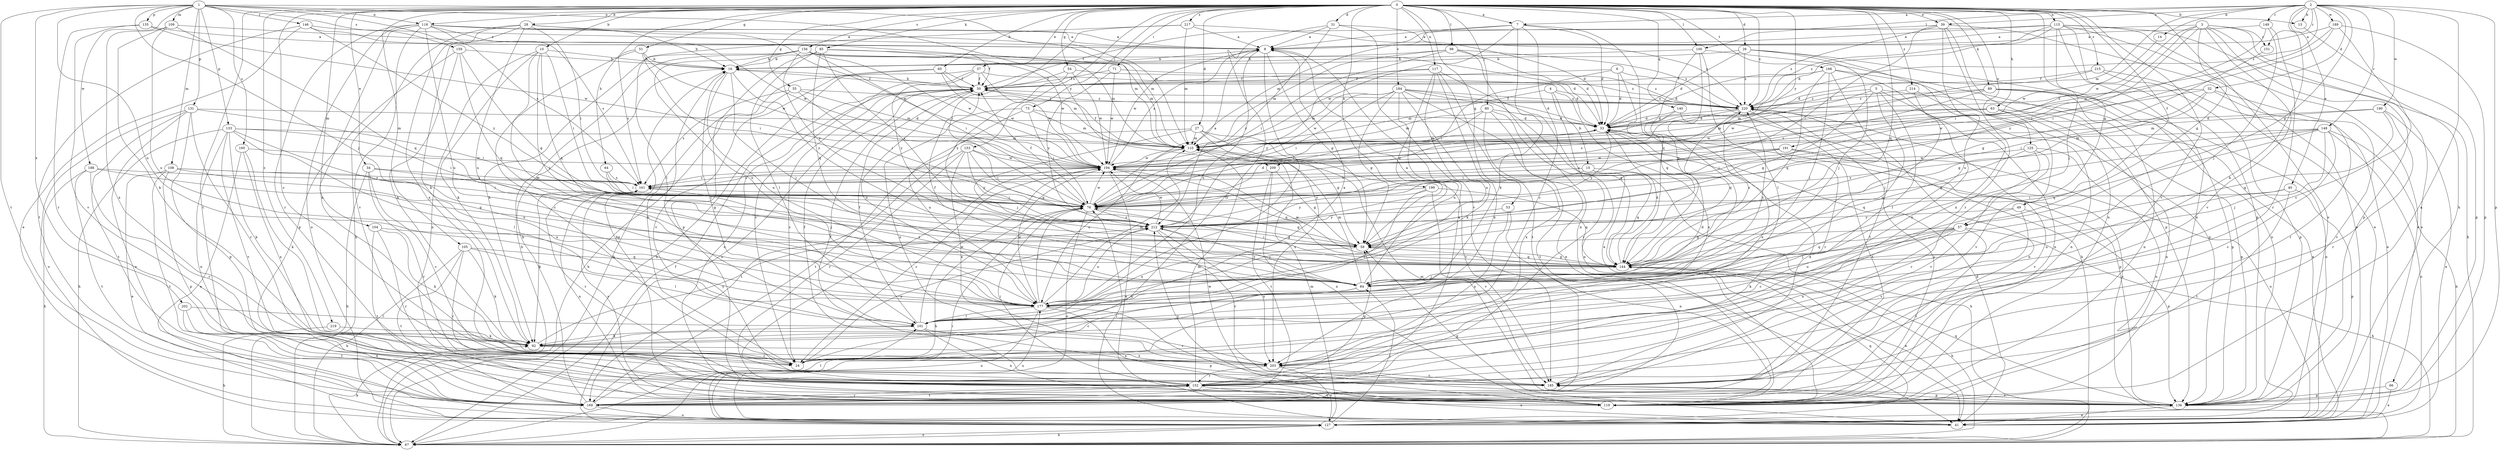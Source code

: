 strict digraph  {
0;
1;
2;
3;
4;
5;
6;
7;
8;
10;
13;
14;
15;
16;
24;
26;
27;
28;
31;
32;
33;
34;
37;
39;
40;
41;
49;
50;
51;
53;
54;
55;
57;
58;
60;
63;
64;
66;
67;
71;
73;
76;
80;
84;
85;
89;
92;
98;
100;
101;
104;
105;
108;
109;
110;
115;
117;
118;
119;
125;
127;
131;
133;
135;
136;
140;
144;
146;
148;
149;
151;
152;
153;
156;
159;
160;
161;
166;
169;
177;
184;
185;
188;
189;
190;
191;
194;
199;
202;
203;
209;
212;
214;
215;
217;
219;
220;
0 -> 7  [label=a];
0 -> 10  [label=b];
0 -> 13  [label=b];
0 -> 24  [label=c];
0 -> 26  [label=d];
0 -> 27  [label=d];
0 -> 28  [label=d];
0 -> 31  [label=d];
0 -> 34  [label=e];
0 -> 37  [label=e];
0 -> 39  [label=e];
0 -> 49  [label=f];
0 -> 51  [label=g];
0 -> 53  [label=g];
0 -> 54  [label=g];
0 -> 55  [label=g];
0 -> 57  [label=g];
0 -> 60  [label=h];
0 -> 63  [label=h];
0 -> 64  [label=h];
0 -> 71  [label=i];
0 -> 73  [label=i];
0 -> 80  [label=j];
0 -> 85  [label=k];
0 -> 89  [label=k];
0 -> 98  [label=l];
0 -> 100  [label=l];
0 -> 104  [label=m];
0 -> 105  [label=m];
0 -> 115  [label=n];
0 -> 117  [label=n];
0 -> 118  [label=n];
0 -> 125  [label=o];
0 -> 127  [label=o];
0 -> 140  [label=q];
0 -> 144  [label=q];
0 -> 153  [label=s];
0 -> 156  [label=s];
0 -> 166  [label=t];
0 -> 169  [label=t];
0 -> 184  [label=v];
0 -> 185  [label=v];
0 -> 199  [label=x];
0 -> 209  [label=y];
0 -> 214  [label=z];
0 -> 215  [label=z];
0 -> 217  [label=z];
0 -> 219  [label=z];
0 -> 220  [label=z];
1 -> 84  [label=j];
1 -> 108  [label=m];
1 -> 109  [label=m];
1 -> 110  [label=m];
1 -> 118  [label=n];
1 -> 131  [label=p];
1 -> 133  [label=p];
1 -> 135  [label=p];
1 -> 146  [label=r];
1 -> 159  [label=s];
1 -> 160  [label=s];
1 -> 161  [label=s];
1 -> 169  [label=t];
1 -> 177  [label=u];
1 -> 188  [label=w];
1 -> 202  [label=x];
1 -> 209  [label=y];
2 -> 7  [label=a];
2 -> 13  [label=b];
2 -> 14  [label=b];
2 -> 32  [label=d];
2 -> 39  [label=e];
2 -> 40  [label=e];
2 -> 57  [label=g];
2 -> 92  [label=k];
2 -> 100  [label=l];
2 -> 110  [label=m];
2 -> 119  [label=n];
2 -> 136  [label=p];
2 -> 148  [label=r];
2 -> 149  [label=r];
2 -> 151  [label=r];
2 -> 189  [label=w];
2 -> 190  [label=w];
2 -> 220  [label=z];
3 -> 8  [label=a];
3 -> 57  [label=g];
3 -> 66  [label=h];
3 -> 76  [label=i];
3 -> 127  [label=o];
3 -> 136  [label=p];
3 -> 151  [label=r];
3 -> 185  [label=v];
3 -> 191  [label=w];
3 -> 212  [label=y];
4 -> 15  [label=b];
4 -> 110  [label=m];
4 -> 152  [label=r];
4 -> 203  [label=x];
4 -> 220  [label=z];
5 -> 41  [label=e];
5 -> 58  [label=g];
5 -> 101  [label=l];
5 -> 119  [label=n];
5 -> 177  [label=u];
5 -> 194  [label=w];
5 -> 220  [label=z];
6 -> 33  [label=d];
6 -> 50  [label=f];
6 -> 67  [label=h];
6 -> 76  [label=i];
6 -> 144  [label=q];
7 -> 8  [label=a];
7 -> 24  [label=c];
7 -> 33  [label=d];
7 -> 92  [label=k];
7 -> 110  [label=m];
7 -> 144  [label=q];
7 -> 194  [label=w];
8 -> 16  [label=b];
8 -> 58  [label=g];
8 -> 101  [label=l];
8 -> 177  [label=u];
8 -> 194  [label=w];
10 -> 16  [label=b];
10 -> 76  [label=i];
10 -> 84  [label=j];
10 -> 92  [label=k];
10 -> 119  [label=n];
10 -> 144  [label=q];
10 -> 177  [label=u];
13 -> 136  [label=p];
14 -> 194  [label=w];
15 -> 67  [label=h];
15 -> 144  [label=q];
15 -> 161  [label=s];
15 -> 212  [label=y];
16 -> 50  [label=f];
16 -> 84  [label=j];
16 -> 101  [label=l];
16 -> 177  [label=u];
16 -> 212  [label=y];
24 -> 16  [label=b];
24 -> 212  [label=y];
26 -> 16  [label=b];
26 -> 33  [label=d];
26 -> 84  [label=j];
26 -> 127  [label=o];
26 -> 203  [label=x];
26 -> 220  [label=z];
27 -> 58  [label=g];
27 -> 84  [label=j];
27 -> 110  [label=m];
27 -> 169  [label=t];
27 -> 185  [label=v];
27 -> 203  [label=x];
28 -> 8  [label=a];
28 -> 67  [label=h];
28 -> 76  [label=i];
28 -> 92  [label=k];
28 -> 177  [label=u];
28 -> 194  [label=w];
28 -> 203  [label=x];
31 -> 8  [label=a];
31 -> 24  [label=c];
31 -> 185  [label=v];
31 -> 212  [label=y];
31 -> 220  [label=z];
32 -> 58  [label=g];
32 -> 76  [label=i];
32 -> 152  [label=r];
32 -> 185  [label=v];
32 -> 194  [label=w];
32 -> 220  [label=z];
33 -> 110  [label=m];
33 -> 136  [label=p];
33 -> 212  [label=y];
34 -> 24  [label=c];
34 -> 58  [label=g];
34 -> 67  [label=h];
34 -> 152  [label=r];
34 -> 161  [label=s];
37 -> 24  [label=c];
37 -> 50  [label=f];
37 -> 67  [label=h];
37 -> 194  [label=w];
37 -> 212  [label=y];
37 -> 220  [label=z];
39 -> 8  [label=a];
39 -> 41  [label=e];
39 -> 76  [label=i];
39 -> 119  [label=n];
39 -> 152  [label=r];
39 -> 177  [label=u];
39 -> 220  [label=z];
40 -> 76  [label=i];
40 -> 136  [label=p];
40 -> 169  [label=t];
40 -> 177  [label=u];
41 -> 33  [label=d];
41 -> 58  [label=g];
41 -> 76  [label=i];
49 -> 24  [label=c];
49 -> 136  [label=p];
49 -> 185  [label=v];
49 -> 212  [label=y];
50 -> 16  [label=b];
50 -> 24  [label=c];
50 -> 119  [label=n];
50 -> 127  [label=o];
50 -> 177  [label=u];
50 -> 220  [label=z];
51 -> 16  [label=b];
51 -> 24  [label=c];
51 -> 76  [label=i];
51 -> 161  [label=s];
51 -> 194  [label=w];
53 -> 119  [label=n];
53 -> 203  [label=x];
53 -> 212  [label=y];
54 -> 33  [label=d];
54 -> 50  [label=f];
54 -> 194  [label=w];
54 -> 212  [label=y];
55 -> 67  [label=h];
55 -> 76  [label=i];
55 -> 110  [label=m];
55 -> 161  [label=s];
55 -> 220  [label=z];
57 -> 58  [label=g];
57 -> 67  [label=h];
57 -> 84  [label=j];
57 -> 92  [label=k];
57 -> 144  [label=q];
57 -> 169  [label=t];
57 -> 177  [label=u];
57 -> 203  [label=x];
58 -> 144  [label=q];
58 -> 177  [label=u];
60 -> 50  [label=f];
60 -> 67  [label=h];
60 -> 110  [label=m];
60 -> 185  [label=v];
60 -> 194  [label=w];
63 -> 33  [label=d];
63 -> 110  [label=m];
63 -> 119  [label=n];
63 -> 136  [label=p];
63 -> 185  [label=v];
63 -> 194  [label=w];
64 -> 76  [label=i];
64 -> 84  [label=j];
64 -> 161  [label=s];
66 -> 41  [label=e];
66 -> 136  [label=p];
67 -> 50  [label=f];
67 -> 76  [label=i];
67 -> 92  [label=k];
67 -> 127  [label=o];
67 -> 220  [label=z];
71 -> 50  [label=f];
71 -> 194  [label=w];
71 -> 212  [label=y];
71 -> 220  [label=z];
73 -> 33  [label=d];
73 -> 76  [label=i];
73 -> 110  [label=m];
73 -> 177  [label=u];
73 -> 203  [label=x];
76 -> 8  [label=a];
76 -> 33  [label=d];
76 -> 50  [label=f];
76 -> 58  [label=g];
76 -> 67  [label=h];
76 -> 127  [label=o];
76 -> 194  [label=w];
76 -> 212  [label=y];
80 -> 33  [label=d];
80 -> 76  [label=i];
80 -> 110  [label=m];
80 -> 119  [label=n];
80 -> 169  [label=t];
80 -> 203  [label=x];
84 -> 8  [label=a];
84 -> 24  [label=c];
84 -> 50  [label=f];
84 -> 110  [label=m];
84 -> 161  [label=s];
84 -> 177  [label=u];
84 -> 212  [label=y];
84 -> 220  [label=z];
85 -> 16  [label=b];
85 -> 101  [label=l];
85 -> 110  [label=m];
85 -> 136  [label=p];
85 -> 144  [label=q];
85 -> 194  [label=w];
85 -> 212  [label=y];
89 -> 110  [label=m];
89 -> 119  [label=n];
89 -> 127  [label=o];
89 -> 136  [label=p];
89 -> 161  [label=s];
89 -> 220  [label=z];
92 -> 24  [label=c];
92 -> 203  [label=x];
92 -> 212  [label=y];
98 -> 16  [label=b];
98 -> 33  [label=d];
98 -> 76  [label=i];
98 -> 110  [label=m];
98 -> 119  [label=n];
98 -> 220  [label=z];
100 -> 16  [label=b];
100 -> 84  [label=j];
100 -> 101  [label=l];
100 -> 136  [label=p];
100 -> 144  [label=q];
101 -> 8  [label=a];
101 -> 33  [label=d];
101 -> 50  [label=f];
101 -> 92  [label=k];
101 -> 119  [label=n];
101 -> 136  [label=p];
101 -> 194  [label=w];
104 -> 58  [label=g];
104 -> 92  [label=k];
104 -> 152  [label=r];
104 -> 169  [label=t];
105 -> 67  [label=h];
105 -> 92  [label=k];
105 -> 101  [label=l];
105 -> 144  [label=q];
105 -> 152  [label=r];
105 -> 169  [label=t];
108 -> 41  [label=e];
108 -> 76  [label=i];
108 -> 136  [label=p];
108 -> 161  [label=s];
108 -> 169  [label=t];
108 -> 177  [label=u];
109 -> 8  [label=a];
109 -> 92  [label=k];
109 -> 144  [label=q];
109 -> 177  [label=u];
109 -> 203  [label=x];
110 -> 50  [label=f];
110 -> 177  [label=u];
110 -> 194  [label=w];
115 -> 8  [label=a];
115 -> 33  [label=d];
115 -> 41  [label=e];
115 -> 50  [label=f];
115 -> 67  [label=h];
115 -> 84  [label=j];
115 -> 119  [label=n];
115 -> 127  [label=o];
115 -> 136  [label=p];
115 -> 220  [label=z];
117 -> 41  [label=e];
117 -> 50  [label=f];
117 -> 58  [label=g];
117 -> 169  [label=t];
117 -> 177  [label=u];
117 -> 203  [label=x];
117 -> 212  [label=y];
118 -> 8  [label=a];
118 -> 16  [label=b];
118 -> 110  [label=m];
118 -> 127  [label=o];
118 -> 152  [label=r];
118 -> 161  [label=s];
118 -> 177  [label=u];
118 -> 185  [label=v];
118 -> 194  [label=w];
118 -> 203  [label=x];
119 -> 16  [label=b];
119 -> 161  [label=s];
119 -> 194  [label=w];
119 -> 212  [label=y];
119 -> 220  [label=z];
125 -> 119  [label=n];
125 -> 144  [label=q];
125 -> 152  [label=r];
125 -> 185  [label=v];
125 -> 194  [label=w];
127 -> 67  [label=h];
127 -> 84  [label=j];
127 -> 110  [label=m];
127 -> 144  [label=q];
127 -> 177  [label=u];
131 -> 24  [label=c];
131 -> 33  [label=d];
131 -> 41  [label=e];
131 -> 76  [label=i];
131 -> 127  [label=o];
131 -> 136  [label=p];
131 -> 169  [label=t];
133 -> 67  [label=h];
133 -> 76  [label=i];
133 -> 92  [label=k];
133 -> 101  [label=l];
133 -> 110  [label=m];
133 -> 119  [label=n];
133 -> 177  [label=u];
133 -> 185  [label=v];
135 -> 8  [label=a];
135 -> 152  [label=r];
135 -> 185  [label=v];
135 -> 194  [label=w];
136 -> 41  [label=e];
136 -> 110  [label=m];
136 -> 144  [label=q];
136 -> 185  [label=v];
140 -> 33  [label=d];
140 -> 152  [label=r];
140 -> 203  [label=x];
144 -> 33  [label=d];
144 -> 41  [label=e];
144 -> 58  [label=g];
144 -> 67  [label=h];
144 -> 76  [label=i];
144 -> 84  [label=j];
144 -> 194  [label=w];
144 -> 220  [label=z];
146 -> 8  [label=a];
146 -> 41  [label=e];
146 -> 110  [label=m];
146 -> 169  [label=t];
146 -> 212  [label=y];
148 -> 24  [label=c];
148 -> 58  [label=g];
148 -> 67  [label=h];
148 -> 84  [label=j];
148 -> 110  [label=m];
148 -> 127  [label=o];
148 -> 144  [label=q];
148 -> 212  [label=y];
149 -> 8  [label=a];
149 -> 76  [label=i];
149 -> 84  [label=j];
149 -> 152  [label=r];
151 -> 58  [label=g];
152 -> 8  [label=a];
152 -> 41  [label=e];
152 -> 58  [label=g];
152 -> 76  [label=i];
152 -> 110  [label=m];
152 -> 119  [label=n];
152 -> 169  [label=t];
153 -> 58  [label=g];
153 -> 76  [label=i];
153 -> 152  [label=r];
153 -> 169  [label=t];
153 -> 194  [label=w];
153 -> 203  [label=x];
153 -> 212  [label=y];
156 -> 16  [label=b];
156 -> 33  [label=d];
156 -> 50  [label=f];
156 -> 67  [label=h];
156 -> 76  [label=i];
156 -> 92  [label=k];
156 -> 110  [label=m];
156 -> 177  [label=u];
156 -> 194  [label=w];
156 -> 212  [label=y];
159 -> 16  [label=b];
159 -> 58  [label=g];
159 -> 92  [label=k];
159 -> 136  [label=p];
159 -> 144  [label=q];
160 -> 41  [label=e];
160 -> 92  [label=k];
160 -> 194  [label=w];
160 -> 203  [label=x];
161 -> 76  [label=i];
161 -> 92  [label=k];
161 -> 119  [label=n];
161 -> 152  [label=r];
166 -> 33  [label=d];
166 -> 50  [label=f];
166 -> 84  [label=j];
166 -> 136  [label=p];
166 -> 144  [label=q];
166 -> 169  [label=t];
166 -> 203  [label=x];
169 -> 16  [label=b];
169 -> 101  [label=l];
169 -> 127  [label=o];
169 -> 152  [label=r];
177 -> 76  [label=i];
177 -> 101  [label=l];
177 -> 110  [label=m];
177 -> 119  [label=n];
177 -> 127  [label=o];
177 -> 185  [label=v];
177 -> 194  [label=w];
184 -> 33  [label=d];
184 -> 41  [label=e];
184 -> 58  [label=g];
184 -> 76  [label=i];
184 -> 92  [label=k];
184 -> 110  [label=m];
184 -> 144  [label=q];
184 -> 177  [label=u];
184 -> 194  [label=w];
184 -> 220  [label=z];
185 -> 33  [label=d];
185 -> 50  [label=f];
185 -> 136  [label=p];
188 -> 58  [label=g];
188 -> 67  [label=h];
188 -> 152  [label=r];
188 -> 161  [label=s];
188 -> 169  [label=t];
189 -> 8  [label=a];
189 -> 24  [label=c];
189 -> 76  [label=i];
189 -> 136  [label=p];
189 -> 194  [label=w];
190 -> 33  [label=d];
190 -> 41  [label=e];
190 -> 110  [label=m];
190 -> 144  [label=q];
190 -> 152  [label=r];
191 -> 76  [label=i];
191 -> 127  [label=o];
191 -> 161  [label=s];
191 -> 185  [label=v];
191 -> 194  [label=w];
194 -> 8  [label=a];
194 -> 24  [label=c];
194 -> 41  [label=e];
194 -> 144  [label=q];
194 -> 152  [label=r];
194 -> 161  [label=s];
199 -> 76  [label=i];
199 -> 101  [label=l];
199 -> 144  [label=q];
199 -> 185  [label=v];
199 -> 212  [label=y];
202 -> 101  [label=l];
202 -> 119  [label=n];
202 -> 169  [label=t];
203 -> 50  [label=f];
203 -> 127  [label=o];
203 -> 152  [label=r];
203 -> 185  [label=v];
209 -> 58  [label=g];
209 -> 119  [label=n];
209 -> 161  [label=s];
209 -> 169  [label=t];
212 -> 58  [label=g];
212 -> 84  [label=j];
212 -> 177  [label=u];
212 -> 185  [label=v];
212 -> 194  [label=w];
212 -> 203  [label=x];
214 -> 84  [label=j];
214 -> 119  [label=n];
214 -> 220  [label=z];
215 -> 33  [label=d];
215 -> 41  [label=e];
215 -> 50  [label=f];
215 -> 136  [label=p];
217 -> 8  [label=a];
217 -> 33  [label=d];
217 -> 76  [label=i];
217 -> 101  [label=l];
217 -> 110  [label=m];
219 -> 67  [label=h];
219 -> 92  [label=k];
220 -> 33  [label=d];
220 -> 50  [label=f];
220 -> 119  [label=n];
220 -> 144  [label=q];
220 -> 161  [label=s];
220 -> 169  [label=t];
}
